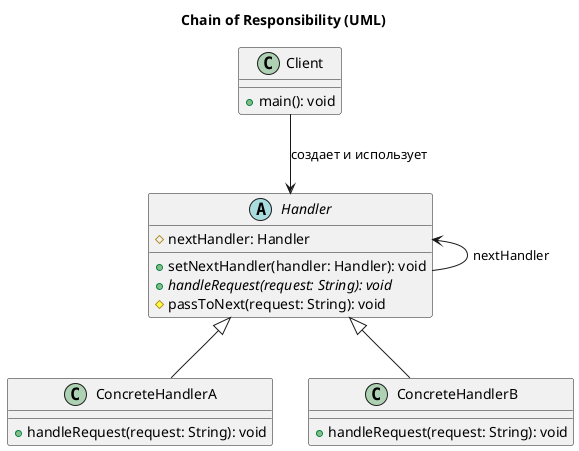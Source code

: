 @startuml
title Chain of Responsibility (UML)

class Client {
  + main(): void
}

abstract class Handler {
  # nextHandler: Handler
  + setNextHandler(handler: Handler): void
  + {abstract} handleRequest(request: String): void
  # passToNext(request: String): void
}

class ConcreteHandlerA {
  + handleRequest(request: String): void
}

class ConcreteHandlerB {
  + handleRequest(request: String): void
}

Client --> Handler : создает и использует
Handler <|-- ConcreteHandlerA
Handler <|-- ConcreteHandlerB
Handler <- Handler : nextHandler
@enduml